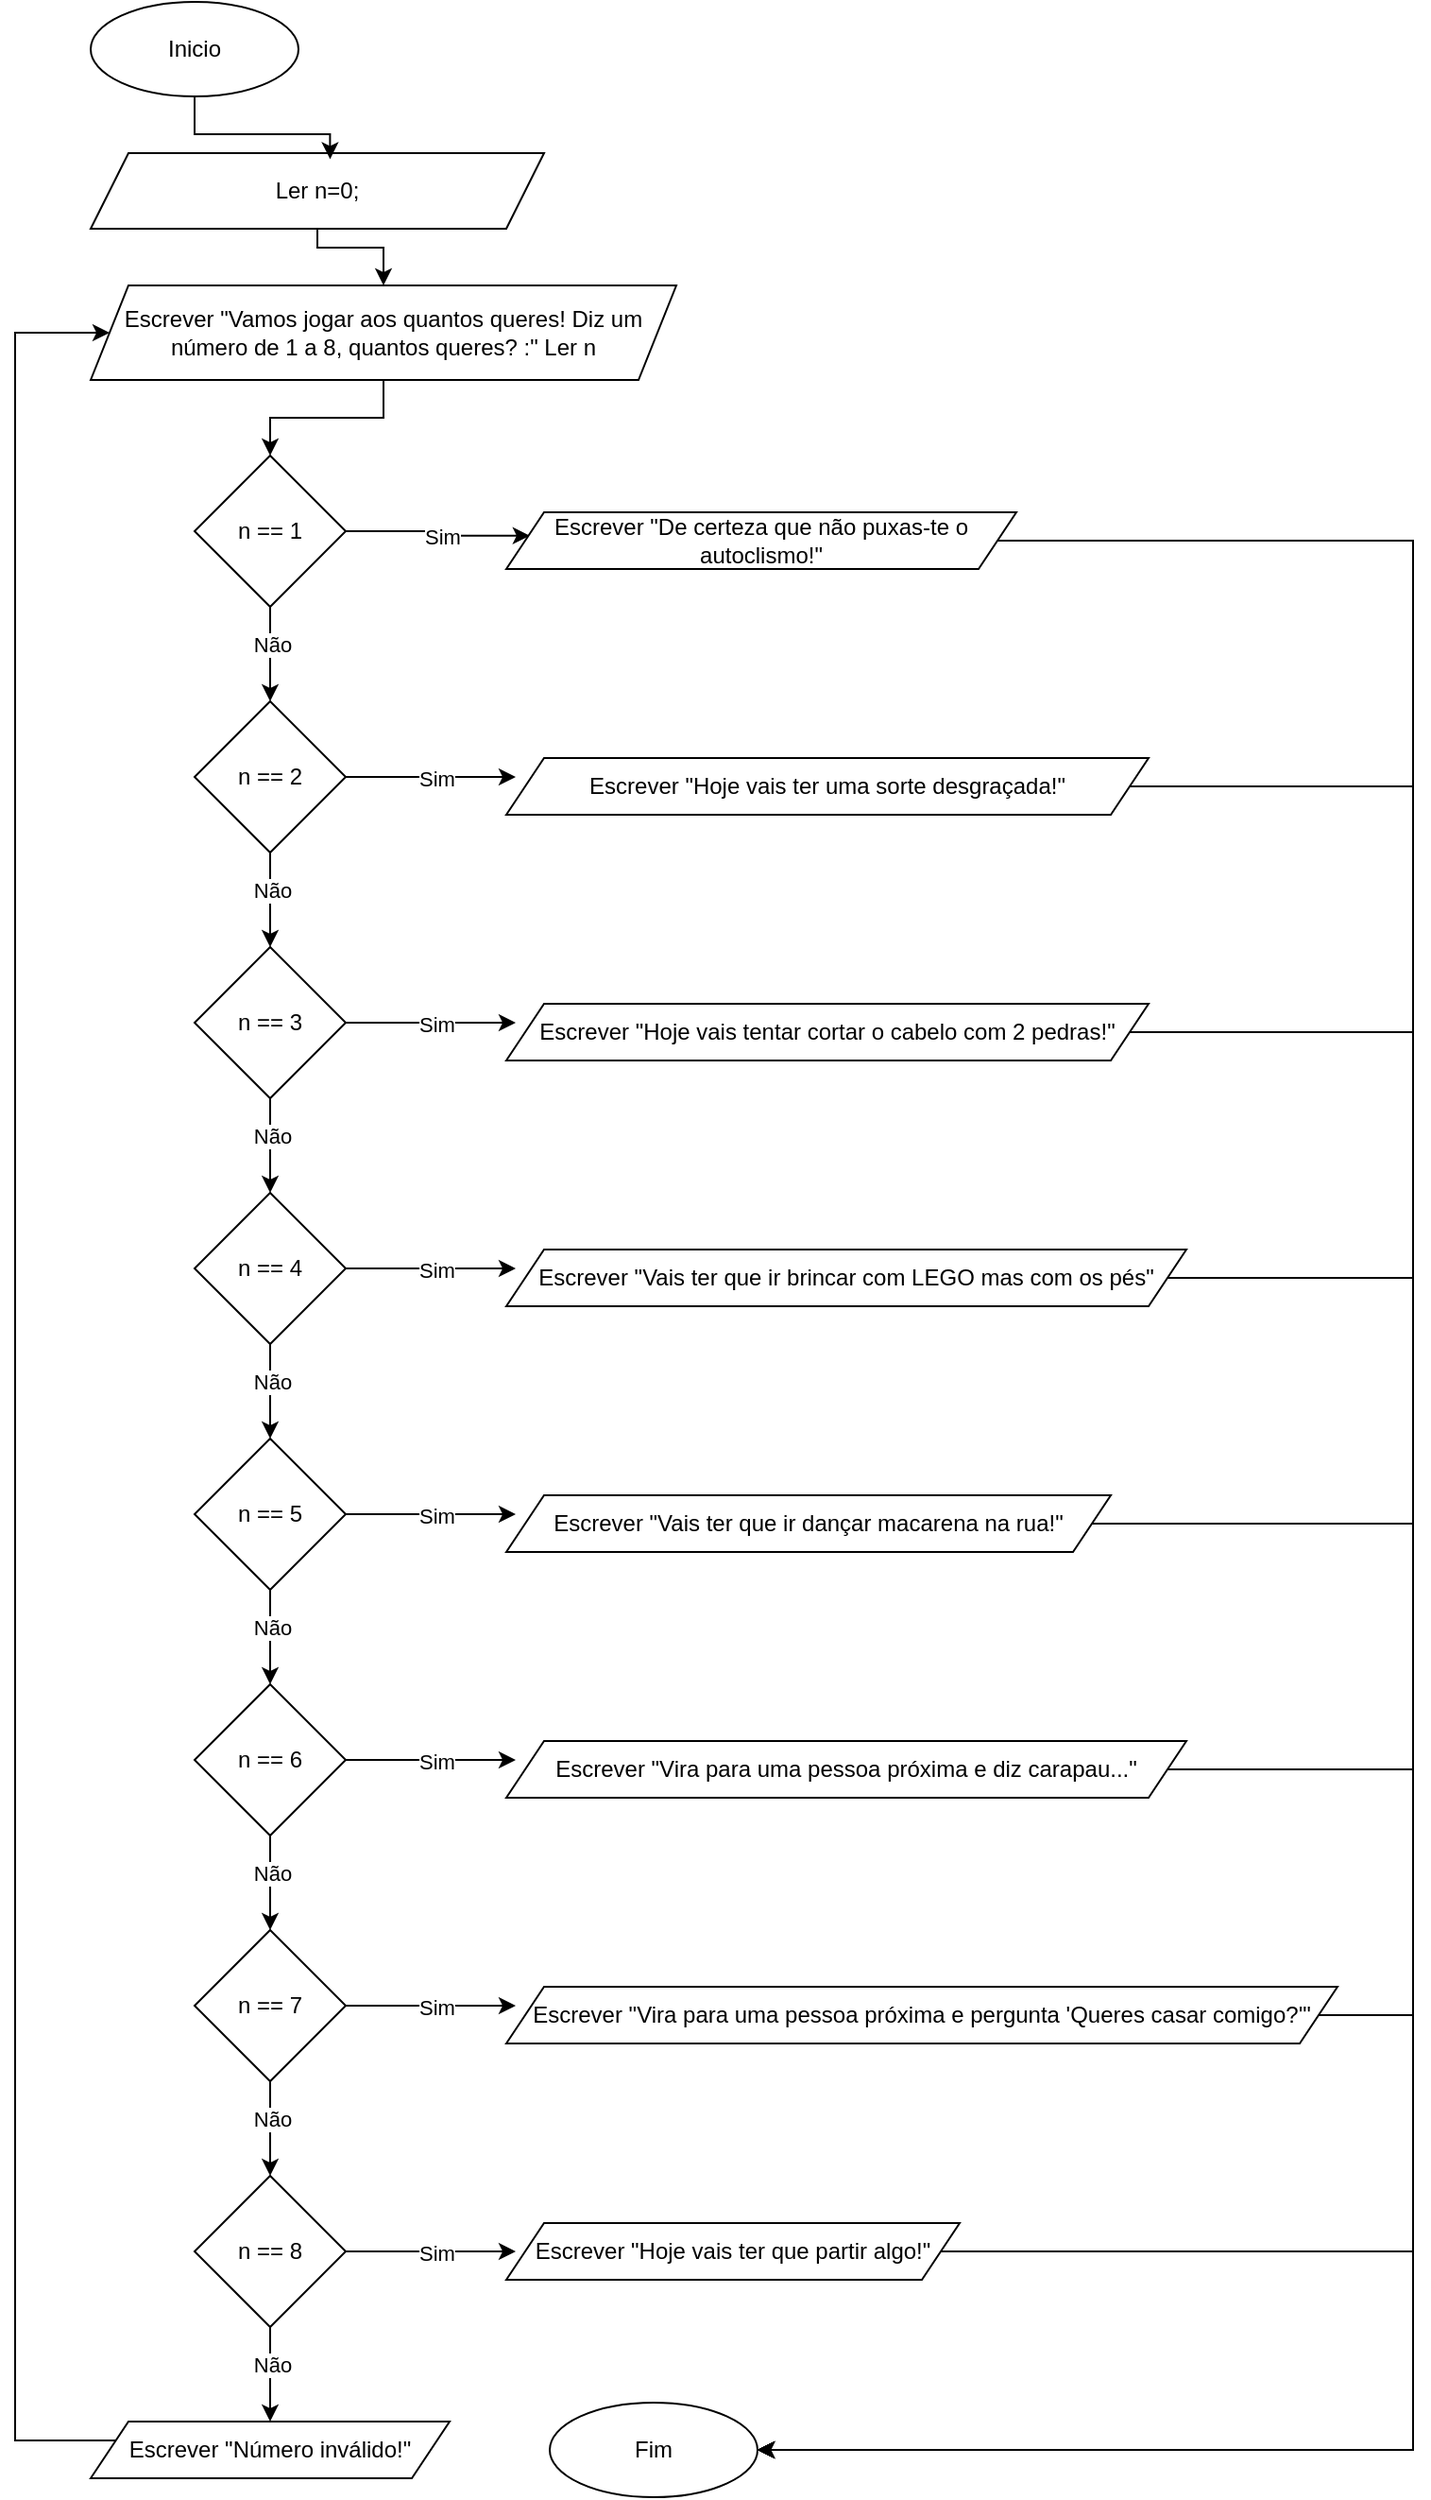 <mxfile version="28.2.5">
  <diagram name="Página-1" id="1LJ4yqsbs44IPEf_Op3P">
    <mxGraphModel dx="3545" dy="1965" grid="1" gridSize="10" guides="1" tooltips="1" connect="1" arrows="1" fold="1" page="1" pageScale="1" pageWidth="827" pageHeight="1169" math="0" shadow="0">
      <root>
        <mxCell id="0" />
        <mxCell id="1" parent="0" />
        <mxCell id="AITdJHksBAxnq_mGJd5I-39" value="Inicio" style="ellipse;whiteSpace=wrap;html=1;labelBackgroundColor=none;" vertex="1" parent="1">
          <mxGeometry x="60" y="20" width="110" height="50" as="geometry" />
        </mxCell>
        <mxCell id="AITdJHksBAxnq_mGJd5I-40" style="edgeStyle=orthogonalEdgeStyle;rounded=0;orthogonalLoop=1;jettySize=auto;html=1;entryX=0.5;entryY=0;entryDx=0;entryDy=0;labelBackgroundColor=none;fontColor=default;" edge="1" parent="1" source="AITdJHksBAxnq_mGJd5I-41" target="AITdJHksBAxnq_mGJd5I-43">
          <mxGeometry relative="1" as="geometry">
            <Array as="points">
              <mxPoint x="180" y="150" />
              <mxPoint x="215" y="150" />
            </Array>
          </mxGeometry>
        </mxCell>
        <mxCell id="AITdJHksBAxnq_mGJd5I-41" value="Ler n=0;" style="shape=parallelogram;perimeter=parallelogramPerimeter;whiteSpace=wrap;html=1;fixedSize=1;labelBackgroundColor=none;" vertex="1" parent="1">
          <mxGeometry x="60" y="100" width="240" height="40" as="geometry" />
        </mxCell>
        <mxCell id="AITdJHksBAxnq_mGJd5I-42" style="edgeStyle=orthogonalEdgeStyle;rounded=0;orthogonalLoop=1;jettySize=auto;html=1;entryX=0.528;entryY=0.08;entryDx=0;entryDy=0;entryPerimeter=0;labelBackgroundColor=none;fontColor=default;" edge="1" parent="1" source="AITdJHksBAxnq_mGJd5I-39" target="AITdJHksBAxnq_mGJd5I-41">
          <mxGeometry relative="1" as="geometry" />
        </mxCell>
        <mxCell id="AITdJHksBAxnq_mGJd5I-98" style="edgeStyle=orthogonalEdgeStyle;rounded=0;orthogonalLoop=1;jettySize=auto;html=1;" edge="1" parent="1" source="AITdJHksBAxnq_mGJd5I-43" target="AITdJHksBAxnq_mGJd5I-57">
          <mxGeometry relative="1" as="geometry" />
        </mxCell>
        <mxCell id="AITdJHksBAxnq_mGJd5I-43" value="Escrever &quot;Vamos jogar aos quantos queres! Diz um número de 1 a 8, quantos queres? :&quot; Ler n" style="shape=parallelogram;perimeter=parallelogramPerimeter;whiteSpace=wrap;html=1;fixedSize=1;labelBackgroundColor=none;" vertex="1" parent="1">
          <mxGeometry x="60" y="170" width="310" height="50" as="geometry" />
        </mxCell>
        <mxCell id="AITdJHksBAxnq_mGJd5I-44" value="Fim" style="ellipse;whiteSpace=wrap;html=1;labelBackgroundColor=none;" vertex="1" parent="1">
          <mxGeometry x="303" y="1290" width="110" height="50" as="geometry" />
        </mxCell>
        <mxCell id="AITdJHksBAxnq_mGJd5I-53" style="edgeStyle=orthogonalEdgeStyle;rounded=0;orthogonalLoop=1;jettySize=auto;html=1;" edge="1" parent="1" source="AITdJHksBAxnq_mGJd5I-57">
          <mxGeometry relative="1" as="geometry">
            <mxPoint x="155" y="390.0" as="targetPoint" />
          </mxGeometry>
        </mxCell>
        <mxCell id="AITdJHksBAxnq_mGJd5I-54" value="Não" style="edgeLabel;html=1;align=center;verticalAlign=middle;resizable=0;points=[];" vertex="1" connectable="0" parent="AITdJHksBAxnq_mGJd5I-53">
          <mxGeometry x="-0.211" y="1" relative="1" as="geometry">
            <mxPoint as="offset" />
          </mxGeometry>
        </mxCell>
        <mxCell id="AITdJHksBAxnq_mGJd5I-55" style="edgeStyle=orthogonalEdgeStyle;rounded=0;orthogonalLoop=1;jettySize=auto;html=1;entryX=0.046;entryY=0.413;entryDx=0;entryDy=0;entryPerimeter=0;" edge="1" parent="1" source="AITdJHksBAxnq_mGJd5I-57" target="AITdJHksBAxnq_mGJd5I-99">
          <mxGeometry relative="1" as="geometry">
            <mxPoint x="285" y="300.0" as="targetPoint" />
          </mxGeometry>
        </mxCell>
        <mxCell id="AITdJHksBAxnq_mGJd5I-56" value="Sim" style="edgeLabel;html=1;align=center;verticalAlign=middle;resizable=0;points=[];" vertex="1" connectable="0" parent="AITdJHksBAxnq_mGJd5I-55">
          <mxGeometry x="0.06" relative="1" as="geometry">
            <mxPoint as="offset" />
          </mxGeometry>
        </mxCell>
        <mxCell id="AITdJHksBAxnq_mGJd5I-57" value="n == 1" style="rhombus;whiteSpace=wrap;html=1;" vertex="1" parent="1">
          <mxGeometry x="115" y="260" width="80" height="80" as="geometry" />
        </mxCell>
        <mxCell id="AITdJHksBAxnq_mGJd5I-58" style="edgeStyle=orthogonalEdgeStyle;rounded=0;orthogonalLoop=1;jettySize=auto;html=1;" edge="1" parent="1" source="AITdJHksBAxnq_mGJd5I-62">
          <mxGeometry relative="1" as="geometry">
            <mxPoint x="155" y="520.0" as="targetPoint" />
          </mxGeometry>
        </mxCell>
        <mxCell id="AITdJHksBAxnq_mGJd5I-59" value="Não" style="edgeLabel;html=1;align=center;verticalAlign=middle;resizable=0;points=[];" vertex="1" connectable="0" parent="AITdJHksBAxnq_mGJd5I-58">
          <mxGeometry x="-0.211" y="1" relative="1" as="geometry">
            <mxPoint as="offset" />
          </mxGeometry>
        </mxCell>
        <mxCell id="AITdJHksBAxnq_mGJd5I-60" style="edgeStyle=orthogonalEdgeStyle;rounded=0;orthogonalLoop=1;jettySize=auto;html=1;" edge="1" parent="1" source="AITdJHksBAxnq_mGJd5I-62">
          <mxGeometry relative="1" as="geometry">
            <mxPoint x="285" y="430.0" as="targetPoint" />
          </mxGeometry>
        </mxCell>
        <mxCell id="AITdJHksBAxnq_mGJd5I-61" value="Sim" style="edgeLabel;html=1;align=center;verticalAlign=middle;resizable=0;points=[];" vertex="1" connectable="0" parent="AITdJHksBAxnq_mGJd5I-60">
          <mxGeometry x="0.06" relative="1" as="geometry">
            <mxPoint as="offset" />
          </mxGeometry>
        </mxCell>
        <mxCell id="AITdJHksBAxnq_mGJd5I-62" value="n == 2" style="rhombus;whiteSpace=wrap;html=1;" vertex="1" parent="1">
          <mxGeometry x="115" y="390" width="80" height="80" as="geometry" />
        </mxCell>
        <mxCell id="AITdJHksBAxnq_mGJd5I-63" style="edgeStyle=orthogonalEdgeStyle;rounded=0;orthogonalLoop=1;jettySize=auto;html=1;" edge="1" parent="1" source="AITdJHksBAxnq_mGJd5I-67">
          <mxGeometry relative="1" as="geometry">
            <mxPoint x="155" y="650.0" as="targetPoint" />
          </mxGeometry>
        </mxCell>
        <mxCell id="AITdJHksBAxnq_mGJd5I-64" value="Não" style="edgeLabel;html=1;align=center;verticalAlign=middle;resizable=0;points=[];" vertex="1" connectable="0" parent="AITdJHksBAxnq_mGJd5I-63">
          <mxGeometry x="-0.211" y="1" relative="1" as="geometry">
            <mxPoint as="offset" />
          </mxGeometry>
        </mxCell>
        <mxCell id="AITdJHksBAxnq_mGJd5I-65" style="edgeStyle=orthogonalEdgeStyle;rounded=0;orthogonalLoop=1;jettySize=auto;html=1;" edge="1" parent="1" source="AITdJHksBAxnq_mGJd5I-67">
          <mxGeometry relative="1" as="geometry">
            <mxPoint x="285" y="560.0" as="targetPoint" />
          </mxGeometry>
        </mxCell>
        <mxCell id="AITdJHksBAxnq_mGJd5I-66" value="Sim" style="edgeLabel;html=1;align=center;verticalAlign=middle;resizable=0;points=[];" vertex="1" connectable="0" parent="AITdJHksBAxnq_mGJd5I-65">
          <mxGeometry x="0.06" relative="1" as="geometry">
            <mxPoint as="offset" />
          </mxGeometry>
        </mxCell>
        <mxCell id="AITdJHksBAxnq_mGJd5I-67" value="n == 3" style="rhombus;whiteSpace=wrap;html=1;" vertex="1" parent="1">
          <mxGeometry x="115" y="520" width="80" height="80" as="geometry" />
        </mxCell>
        <mxCell id="AITdJHksBAxnq_mGJd5I-68" style="edgeStyle=orthogonalEdgeStyle;rounded=0;orthogonalLoop=1;jettySize=auto;html=1;" edge="1" parent="1" source="AITdJHksBAxnq_mGJd5I-72">
          <mxGeometry relative="1" as="geometry">
            <mxPoint x="155" y="780.0" as="targetPoint" />
          </mxGeometry>
        </mxCell>
        <mxCell id="AITdJHksBAxnq_mGJd5I-69" value="Não" style="edgeLabel;html=1;align=center;verticalAlign=middle;resizable=0;points=[];" vertex="1" connectable="0" parent="AITdJHksBAxnq_mGJd5I-68">
          <mxGeometry x="-0.211" y="1" relative="1" as="geometry">
            <mxPoint as="offset" />
          </mxGeometry>
        </mxCell>
        <mxCell id="AITdJHksBAxnq_mGJd5I-70" style="edgeStyle=orthogonalEdgeStyle;rounded=0;orthogonalLoop=1;jettySize=auto;html=1;" edge="1" parent="1" source="AITdJHksBAxnq_mGJd5I-72">
          <mxGeometry relative="1" as="geometry">
            <mxPoint x="285" y="690.0" as="targetPoint" />
          </mxGeometry>
        </mxCell>
        <mxCell id="AITdJHksBAxnq_mGJd5I-71" value="Sim" style="edgeLabel;html=1;align=center;verticalAlign=middle;resizable=0;points=[];" vertex="1" connectable="0" parent="AITdJHksBAxnq_mGJd5I-70">
          <mxGeometry x="0.06" relative="1" as="geometry">
            <mxPoint as="offset" />
          </mxGeometry>
        </mxCell>
        <mxCell id="AITdJHksBAxnq_mGJd5I-72" value="n == 4" style="rhombus;whiteSpace=wrap;html=1;" vertex="1" parent="1">
          <mxGeometry x="115" y="650" width="80" height="80" as="geometry" />
        </mxCell>
        <mxCell id="AITdJHksBAxnq_mGJd5I-73" style="edgeStyle=orthogonalEdgeStyle;rounded=0;orthogonalLoop=1;jettySize=auto;html=1;" edge="1" parent="1" source="AITdJHksBAxnq_mGJd5I-77">
          <mxGeometry relative="1" as="geometry">
            <mxPoint x="155" y="910.0" as="targetPoint" />
          </mxGeometry>
        </mxCell>
        <mxCell id="AITdJHksBAxnq_mGJd5I-74" value="Não" style="edgeLabel;html=1;align=center;verticalAlign=middle;resizable=0;points=[];" vertex="1" connectable="0" parent="AITdJHksBAxnq_mGJd5I-73">
          <mxGeometry x="-0.211" y="1" relative="1" as="geometry">
            <mxPoint as="offset" />
          </mxGeometry>
        </mxCell>
        <mxCell id="AITdJHksBAxnq_mGJd5I-75" style="edgeStyle=orthogonalEdgeStyle;rounded=0;orthogonalLoop=1;jettySize=auto;html=1;" edge="1" parent="1" source="AITdJHksBAxnq_mGJd5I-77">
          <mxGeometry relative="1" as="geometry">
            <mxPoint x="285" y="820.0" as="targetPoint" />
          </mxGeometry>
        </mxCell>
        <mxCell id="AITdJHksBAxnq_mGJd5I-76" value="Sim" style="edgeLabel;html=1;align=center;verticalAlign=middle;resizable=0;points=[];" vertex="1" connectable="0" parent="AITdJHksBAxnq_mGJd5I-75">
          <mxGeometry x="0.06" relative="1" as="geometry">
            <mxPoint as="offset" />
          </mxGeometry>
        </mxCell>
        <mxCell id="AITdJHksBAxnq_mGJd5I-77" value="n == 5" style="rhombus;whiteSpace=wrap;html=1;" vertex="1" parent="1">
          <mxGeometry x="115" y="780" width="80" height="80" as="geometry" />
        </mxCell>
        <mxCell id="AITdJHksBAxnq_mGJd5I-78" style="edgeStyle=orthogonalEdgeStyle;rounded=0;orthogonalLoop=1;jettySize=auto;html=1;" edge="1" parent="1" source="AITdJHksBAxnq_mGJd5I-82">
          <mxGeometry relative="1" as="geometry">
            <mxPoint x="155" y="1040.0" as="targetPoint" />
          </mxGeometry>
        </mxCell>
        <mxCell id="AITdJHksBAxnq_mGJd5I-79" value="Não" style="edgeLabel;html=1;align=center;verticalAlign=middle;resizable=0;points=[];" vertex="1" connectable="0" parent="AITdJHksBAxnq_mGJd5I-78">
          <mxGeometry x="-0.211" y="1" relative="1" as="geometry">
            <mxPoint as="offset" />
          </mxGeometry>
        </mxCell>
        <mxCell id="AITdJHksBAxnq_mGJd5I-80" style="edgeStyle=orthogonalEdgeStyle;rounded=0;orthogonalLoop=1;jettySize=auto;html=1;" edge="1" parent="1" source="AITdJHksBAxnq_mGJd5I-82">
          <mxGeometry relative="1" as="geometry">
            <mxPoint x="285" y="950.0" as="targetPoint" />
          </mxGeometry>
        </mxCell>
        <mxCell id="AITdJHksBAxnq_mGJd5I-81" value="Sim" style="edgeLabel;html=1;align=center;verticalAlign=middle;resizable=0;points=[];" vertex="1" connectable="0" parent="AITdJHksBAxnq_mGJd5I-80">
          <mxGeometry x="0.06" relative="1" as="geometry">
            <mxPoint as="offset" />
          </mxGeometry>
        </mxCell>
        <mxCell id="AITdJHksBAxnq_mGJd5I-82" value="n == 6" style="rhombus;whiteSpace=wrap;html=1;" vertex="1" parent="1">
          <mxGeometry x="115" y="910" width="80" height="80" as="geometry" />
        </mxCell>
        <mxCell id="AITdJHksBAxnq_mGJd5I-83" style="edgeStyle=orthogonalEdgeStyle;rounded=0;orthogonalLoop=1;jettySize=auto;html=1;" edge="1" parent="1" source="AITdJHksBAxnq_mGJd5I-87">
          <mxGeometry relative="1" as="geometry">
            <mxPoint x="155" y="1170" as="targetPoint" />
          </mxGeometry>
        </mxCell>
        <mxCell id="AITdJHksBAxnq_mGJd5I-84" value="Não" style="edgeLabel;html=1;align=center;verticalAlign=middle;resizable=0;points=[];" vertex="1" connectable="0" parent="AITdJHksBAxnq_mGJd5I-83">
          <mxGeometry x="-0.211" y="1" relative="1" as="geometry">
            <mxPoint as="offset" />
          </mxGeometry>
        </mxCell>
        <mxCell id="AITdJHksBAxnq_mGJd5I-85" style="edgeStyle=orthogonalEdgeStyle;rounded=0;orthogonalLoop=1;jettySize=auto;html=1;" edge="1" parent="1" source="AITdJHksBAxnq_mGJd5I-87">
          <mxGeometry relative="1" as="geometry">
            <mxPoint x="285" y="1080.0" as="targetPoint" />
          </mxGeometry>
        </mxCell>
        <mxCell id="AITdJHksBAxnq_mGJd5I-86" value="Sim" style="edgeLabel;html=1;align=center;verticalAlign=middle;resizable=0;points=[];" vertex="1" connectable="0" parent="AITdJHksBAxnq_mGJd5I-85">
          <mxGeometry x="0.06" relative="1" as="geometry">
            <mxPoint as="offset" />
          </mxGeometry>
        </mxCell>
        <mxCell id="AITdJHksBAxnq_mGJd5I-87" value="n == 7" style="rhombus;whiteSpace=wrap;html=1;" vertex="1" parent="1">
          <mxGeometry x="115" y="1040" width="80" height="80" as="geometry" />
        </mxCell>
        <mxCell id="AITdJHksBAxnq_mGJd5I-91" style="edgeStyle=orthogonalEdgeStyle;rounded=0;orthogonalLoop=1;jettySize=auto;html=1;" edge="1" parent="1" source="AITdJHksBAxnq_mGJd5I-95">
          <mxGeometry relative="1" as="geometry">
            <mxPoint x="155" y="1300" as="targetPoint" />
          </mxGeometry>
        </mxCell>
        <mxCell id="AITdJHksBAxnq_mGJd5I-92" value="Não" style="edgeLabel;html=1;align=center;verticalAlign=middle;resizable=0;points=[];" vertex="1" connectable="0" parent="AITdJHksBAxnq_mGJd5I-91">
          <mxGeometry x="-0.211" y="1" relative="1" as="geometry">
            <mxPoint as="offset" />
          </mxGeometry>
        </mxCell>
        <mxCell id="AITdJHksBAxnq_mGJd5I-93" style="edgeStyle=orthogonalEdgeStyle;rounded=0;orthogonalLoop=1;jettySize=auto;html=1;" edge="1" parent="1" source="AITdJHksBAxnq_mGJd5I-95">
          <mxGeometry relative="1" as="geometry">
            <mxPoint x="285" y="1210" as="targetPoint" />
          </mxGeometry>
        </mxCell>
        <mxCell id="AITdJHksBAxnq_mGJd5I-94" value="Sim" style="edgeLabel;html=1;align=center;verticalAlign=middle;resizable=0;points=[];" vertex="1" connectable="0" parent="AITdJHksBAxnq_mGJd5I-93">
          <mxGeometry x="0.06" relative="1" as="geometry">
            <mxPoint as="offset" />
          </mxGeometry>
        </mxCell>
        <mxCell id="AITdJHksBAxnq_mGJd5I-95" value="n == 8" style="rhombus;whiteSpace=wrap;html=1;" vertex="1" parent="1">
          <mxGeometry x="115" y="1170" width="80" height="80" as="geometry" />
        </mxCell>
        <mxCell id="AITdJHksBAxnq_mGJd5I-97" style="edgeStyle=orthogonalEdgeStyle;rounded=0;orthogonalLoop=1;jettySize=auto;html=1;entryX=0;entryY=0.5;entryDx=0;entryDy=0;" edge="1" parent="1" source="AITdJHksBAxnq_mGJd5I-96" target="AITdJHksBAxnq_mGJd5I-43">
          <mxGeometry relative="1" as="geometry">
            <Array as="points">
              <mxPoint x="20" y="1310" />
              <mxPoint x="20" y="195" />
            </Array>
          </mxGeometry>
        </mxCell>
        <mxCell id="AITdJHksBAxnq_mGJd5I-96" value="Escrever &quot;Número inválido!&quot;" style="shape=parallelogram;perimeter=parallelogramPerimeter;whiteSpace=wrap;html=1;fixedSize=1;labelBackgroundColor=none;" vertex="1" parent="1">
          <mxGeometry x="60" y="1300" width="190" height="30" as="geometry" />
        </mxCell>
        <mxCell id="AITdJHksBAxnq_mGJd5I-112" style="edgeStyle=orthogonalEdgeStyle;rounded=0;orthogonalLoop=1;jettySize=auto;html=1;entryX=1;entryY=0.5;entryDx=0;entryDy=0;" edge="1" parent="1" source="AITdJHksBAxnq_mGJd5I-99" target="AITdJHksBAxnq_mGJd5I-44">
          <mxGeometry relative="1" as="geometry">
            <Array as="points">
              <mxPoint x="760" y="305" />
              <mxPoint x="760" y="1315" />
            </Array>
          </mxGeometry>
        </mxCell>
        <mxCell id="AITdJHksBAxnq_mGJd5I-99" value="Escrever &quot;De certeza que não puxas-te o autoclismo!&quot;" style="shape=parallelogram;perimeter=parallelogramPerimeter;whiteSpace=wrap;html=1;fixedSize=1;labelBackgroundColor=none;" vertex="1" parent="1">
          <mxGeometry x="280" y="290" width="270" height="30" as="geometry" />
        </mxCell>
        <mxCell id="AITdJHksBAxnq_mGJd5I-113" style="edgeStyle=orthogonalEdgeStyle;rounded=0;orthogonalLoop=1;jettySize=auto;html=1;entryX=1;entryY=0.5;entryDx=0;entryDy=0;" edge="1" parent="1" source="AITdJHksBAxnq_mGJd5I-100" target="AITdJHksBAxnq_mGJd5I-44">
          <mxGeometry relative="1" as="geometry">
            <Array as="points">
              <mxPoint x="760" y="435" />
              <mxPoint x="760" y="1315" />
            </Array>
          </mxGeometry>
        </mxCell>
        <mxCell id="AITdJHksBAxnq_mGJd5I-100" value="Escrever &quot;Hoje vais ter uma sorte desgraçada!&quot;" style="shape=parallelogram;perimeter=parallelogramPerimeter;whiteSpace=wrap;html=1;fixedSize=1;labelBackgroundColor=none;" vertex="1" parent="1">
          <mxGeometry x="280" y="420" width="340" height="30" as="geometry" />
        </mxCell>
        <mxCell id="AITdJHksBAxnq_mGJd5I-114" style="edgeStyle=orthogonalEdgeStyle;rounded=0;orthogonalLoop=1;jettySize=auto;html=1;entryX=1;entryY=0.5;entryDx=0;entryDy=0;" edge="1" parent="1" source="AITdJHksBAxnq_mGJd5I-101" target="AITdJHksBAxnq_mGJd5I-44">
          <mxGeometry relative="1" as="geometry">
            <Array as="points">
              <mxPoint x="760" y="565" />
              <mxPoint x="760" y="1315" />
            </Array>
          </mxGeometry>
        </mxCell>
        <mxCell id="AITdJHksBAxnq_mGJd5I-101" value="Escrever &quot;Hoje vais tentar cortar o cabelo com 2 pedras!&quot;" style="shape=parallelogram;perimeter=parallelogramPerimeter;whiteSpace=wrap;html=1;fixedSize=1;labelBackgroundColor=none;" vertex="1" parent="1">
          <mxGeometry x="280" y="550" width="340" height="30" as="geometry" />
        </mxCell>
        <mxCell id="AITdJHksBAxnq_mGJd5I-115" style="edgeStyle=orthogonalEdgeStyle;rounded=0;orthogonalLoop=1;jettySize=auto;html=1;entryX=1;entryY=0.5;entryDx=0;entryDy=0;" edge="1" parent="1" source="AITdJHksBAxnq_mGJd5I-102" target="AITdJHksBAxnq_mGJd5I-44">
          <mxGeometry relative="1" as="geometry">
            <Array as="points">
              <mxPoint x="760" y="695" />
              <mxPoint x="760" y="1315" />
            </Array>
          </mxGeometry>
        </mxCell>
        <mxCell id="AITdJHksBAxnq_mGJd5I-102" value="Escrever &quot;Vais ter que ir brincar com LEGO mas com os pés&quot;" style="shape=parallelogram;perimeter=parallelogramPerimeter;whiteSpace=wrap;html=1;fixedSize=1;labelBackgroundColor=none;" vertex="1" parent="1">
          <mxGeometry x="280" y="680" width="360" height="30" as="geometry" />
        </mxCell>
        <mxCell id="AITdJHksBAxnq_mGJd5I-111" style="edgeStyle=orthogonalEdgeStyle;rounded=0;orthogonalLoop=1;jettySize=auto;html=1;entryX=1;entryY=0.5;entryDx=0;entryDy=0;" edge="1" parent="1" source="AITdJHksBAxnq_mGJd5I-103" target="AITdJHksBAxnq_mGJd5I-44">
          <mxGeometry relative="1" as="geometry">
            <Array as="points">
              <mxPoint x="760" y="825" />
              <mxPoint x="760" y="1315" />
            </Array>
          </mxGeometry>
        </mxCell>
        <mxCell id="AITdJHksBAxnq_mGJd5I-103" value="Escrever &quot;Vais ter que ir dançar macarena na rua!&quot;" style="shape=parallelogram;perimeter=parallelogramPerimeter;whiteSpace=wrap;html=1;fixedSize=1;labelBackgroundColor=none;" vertex="1" parent="1">
          <mxGeometry x="280" y="810" width="320" height="30" as="geometry" />
        </mxCell>
        <mxCell id="AITdJHksBAxnq_mGJd5I-110" style="edgeStyle=orthogonalEdgeStyle;rounded=0;orthogonalLoop=1;jettySize=auto;html=1;entryX=1;entryY=0.5;entryDx=0;entryDy=0;" edge="1" parent="1" source="AITdJHksBAxnq_mGJd5I-104" target="AITdJHksBAxnq_mGJd5I-44">
          <mxGeometry relative="1" as="geometry">
            <Array as="points">
              <mxPoint x="760" y="955" />
              <mxPoint x="760" y="1315" />
            </Array>
          </mxGeometry>
        </mxCell>
        <mxCell id="AITdJHksBAxnq_mGJd5I-104" value="Escrever &quot;Vira para uma pessoa próxima e diz carapau...&quot;" style="shape=parallelogram;perimeter=parallelogramPerimeter;whiteSpace=wrap;html=1;fixedSize=1;labelBackgroundColor=none;" vertex="1" parent="1">
          <mxGeometry x="280" y="940" width="360" height="30" as="geometry" />
        </mxCell>
        <mxCell id="AITdJHksBAxnq_mGJd5I-109" style="edgeStyle=orthogonalEdgeStyle;rounded=0;orthogonalLoop=1;jettySize=auto;html=1;entryX=1;entryY=0.5;entryDx=0;entryDy=0;" edge="1" parent="1" source="AITdJHksBAxnq_mGJd5I-105" target="AITdJHksBAxnq_mGJd5I-44">
          <mxGeometry relative="1" as="geometry">
            <Array as="points">
              <mxPoint x="760" y="1085" />
              <mxPoint x="760" y="1315" />
            </Array>
          </mxGeometry>
        </mxCell>
        <mxCell id="AITdJHksBAxnq_mGJd5I-105" value="Escrever &quot;Vira para uma pessoa próxima e pergunta &#39;Queres casar comigo?&#39;&quot;" style="shape=parallelogram;perimeter=parallelogramPerimeter;whiteSpace=wrap;html=1;fixedSize=1;labelBackgroundColor=none;" vertex="1" parent="1">
          <mxGeometry x="280" y="1070" width="440" height="30" as="geometry" />
        </mxCell>
        <mxCell id="AITdJHksBAxnq_mGJd5I-108" style="edgeStyle=orthogonalEdgeStyle;rounded=0;orthogonalLoop=1;jettySize=auto;html=1;entryX=1;entryY=0.5;entryDx=0;entryDy=0;" edge="1" parent="1" source="AITdJHksBAxnq_mGJd5I-106" target="AITdJHksBAxnq_mGJd5I-44">
          <mxGeometry relative="1" as="geometry">
            <Array as="points">
              <mxPoint x="760" y="1210" />
              <mxPoint x="760" y="1315" />
            </Array>
          </mxGeometry>
        </mxCell>
        <mxCell id="AITdJHksBAxnq_mGJd5I-106" value="Escrever &quot;Hoje vais ter que partir algo!&quot;" style="shape=parallelogram;perimeter=parallelogramPerimeter;whiteSpace=wrap;html=1;fixedSize=1;labelBackgroundColor=none;" vertex="1" parent="1">
          <mxGeometry x="280" y="1195" width="240" height="30" as="geometry" />
        </mxCell>
      </root>
    </mxGraphModel>
  </diagram>
</mxfile>
